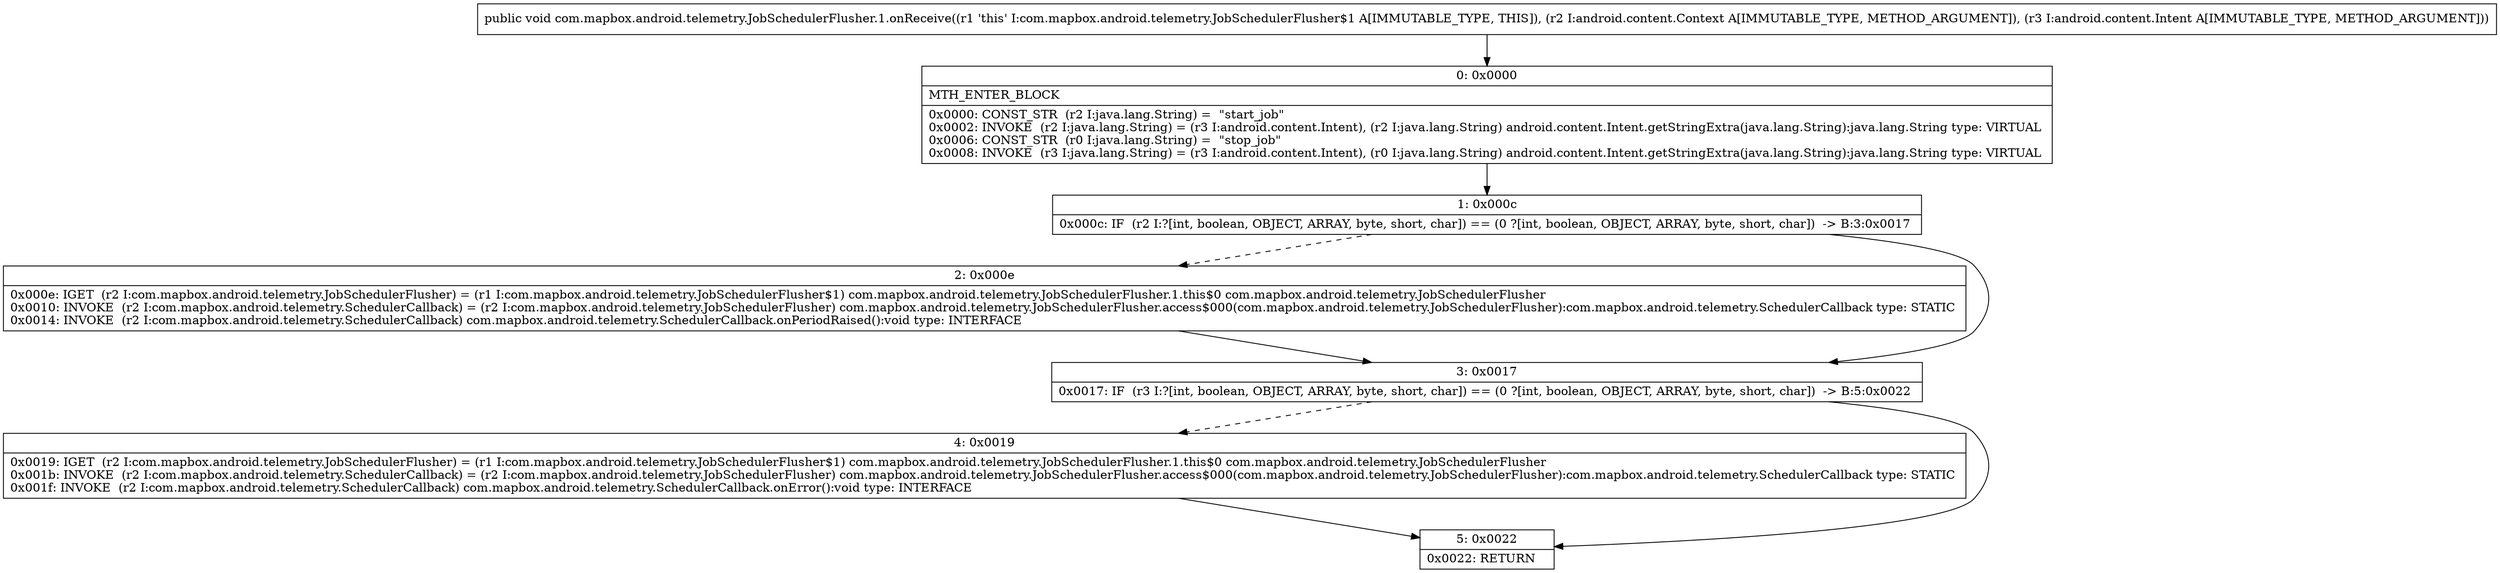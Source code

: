 digraph "CFG forcom.mapbox.android.telemetry.JobSchedulerFlusher.1.onReceive(Landroid\/content\/Context;Landroid\/content\/Intent;)V" {
Node_0 [shape=record,label="{0\:\ 0x0000|MTH_ENTER_BLOCK\l|0x0000: CONST_STR  (r2 I:java.lang.String) =  \"start_job\" \l0x0002: INVOKE  (r2 I:java.lang.String) = (r3 I:android.content.Intent), (r2 I:java.lang.String) android.content.Intent.getStringExtra(java.lang.String):java.lang.String type: VIRTUAL \l0x0006: CONST_STR  (r0 I:java.lang.String) =  \"stop_job\" \l0x0008: INVOKE  (r3 I:java.lang.String) = (r3 I:android.content.Intent), (r0 I:java.lang.String) android.content.Intent.getStringExtra(java.lang.String):java.lang.String type: VIRTUAL \l}"];
Node_1 [shape=record,label="{1\:\ 0x000c|0x000c: IF  (r2 I:?[int, boolean, OBJECT, ARRAY, byte, short, char]) == (0 ?[int, boolean, OBJECT, ARRAY, byte, short, char])  \-\> B:3:0x0017 \l}"];
Node_2 [shape=record,label="{2\:\ 0x000e|0x000e: IGET  (r2 I:com.mapbox.android.telemetry.JobSchedulerFlusher) = (r1 I:com.mapbox.android.telemetry.JobSchedulerFlusher$1) com.mapbox.android.telemetry.JobSchedulerFlusher.1.this$0 com.mapbox.android.telemetry.JobSchedulerFlusher \l0x0010: INVOKE  (r2 I:com.mapbox.android.telemetry.SchedulerCallback) = (r2 I:com.mapbox.android.telemetry.JobSchedulerFlusher) com.mapbox.android.telemetry.JobSchedulerFlusher.access$000(com.mapbox.android.telemetry.JobSchedulerFlusher):com.mapbox.android.telemetry.SchedulerCallback type: STATIC \l0x0014: INVOKE  (r2 I:com.mapbox.android.telemetry.SchedulerCallback) com.mapbox.android.telemetry.SchedulerCallback.onPeriodRaised():void type: INTERFACE \l}"];
Node_3 [shape=record,label="{3\:\ 0x0017|0x0017: IF  (r3 I:?[int, boolean, OBJECT, ARRAY, byte, short, char]) == (0 ?[int, boolean, OBJECT, ARRAY, byte, short, char])  \-\> B:5:0x0022 \l}"];
Node_4 [shape=record,label="{4\:\ 0x0019|0x0019: IGET  (r2 I:com.mapbox.android.telemetry.JobSchedulerFlusher) = (r1 I:com.mapbox.android.telemetry.JobSchedulerFlusher$1) com.mapbox.android.telemetry.JobSchedulerFlusher.1.this$0 com.mapbox.android.telemetry.JobSchedulerFlusher \l0x001b: INVOKE  (r2 I:com.mapbox.android.telemetry.SchedulerCallback) = (r2 I:com.mapbox.android.telemetry.JobSchedulerFlusher) com.mapbox.android.telemetry.JobSchedulerFlusher.access$000(com.mapbox.android.telemetry.JobSchedulerFlusher):com.mapbox.android.telemetry.SchedulerCallback type: STATIC \l0x001f: INVOKE  (r2 I:com.mapbox.android.telemetry.SchedulerCallback) com.mapbox.android.telemetry.SchedulerCallback.onError():void type: INTERFACE \l}"];
Node_5 [shape=record,label="{5\:\ 0x0022|0x0022: RETURN   \l}"];
MethodNode[shape=record,label="{public void com.mapbox.android.telemetry.JobSchedulerFlusher.1.onReceive((r1 'this' I:com.mapbox.android.telemetry.JobSchedulerFlusher$1 A[IMMUTABLE_TYPE, THIS]), (r2 I:android.content.Context A[IMMUTABLE_TYPE, METHOD_ARGUMENT]), (r3 I:android.content.Intent A[IMMUTABLE_TYPE, METHOD_ARGUMENT])) }"];
MethodNode -> Node_0;
Node_0 -> Node_1;
Node_1 -> Node_2[style=dashed];
Node_1 -> Node_3;
Node_2 -> Node_3;
Node_3 -> Node_4[style=dashed];
Node_3 -> Node_5;
Node_4 -> Node_5;
}

